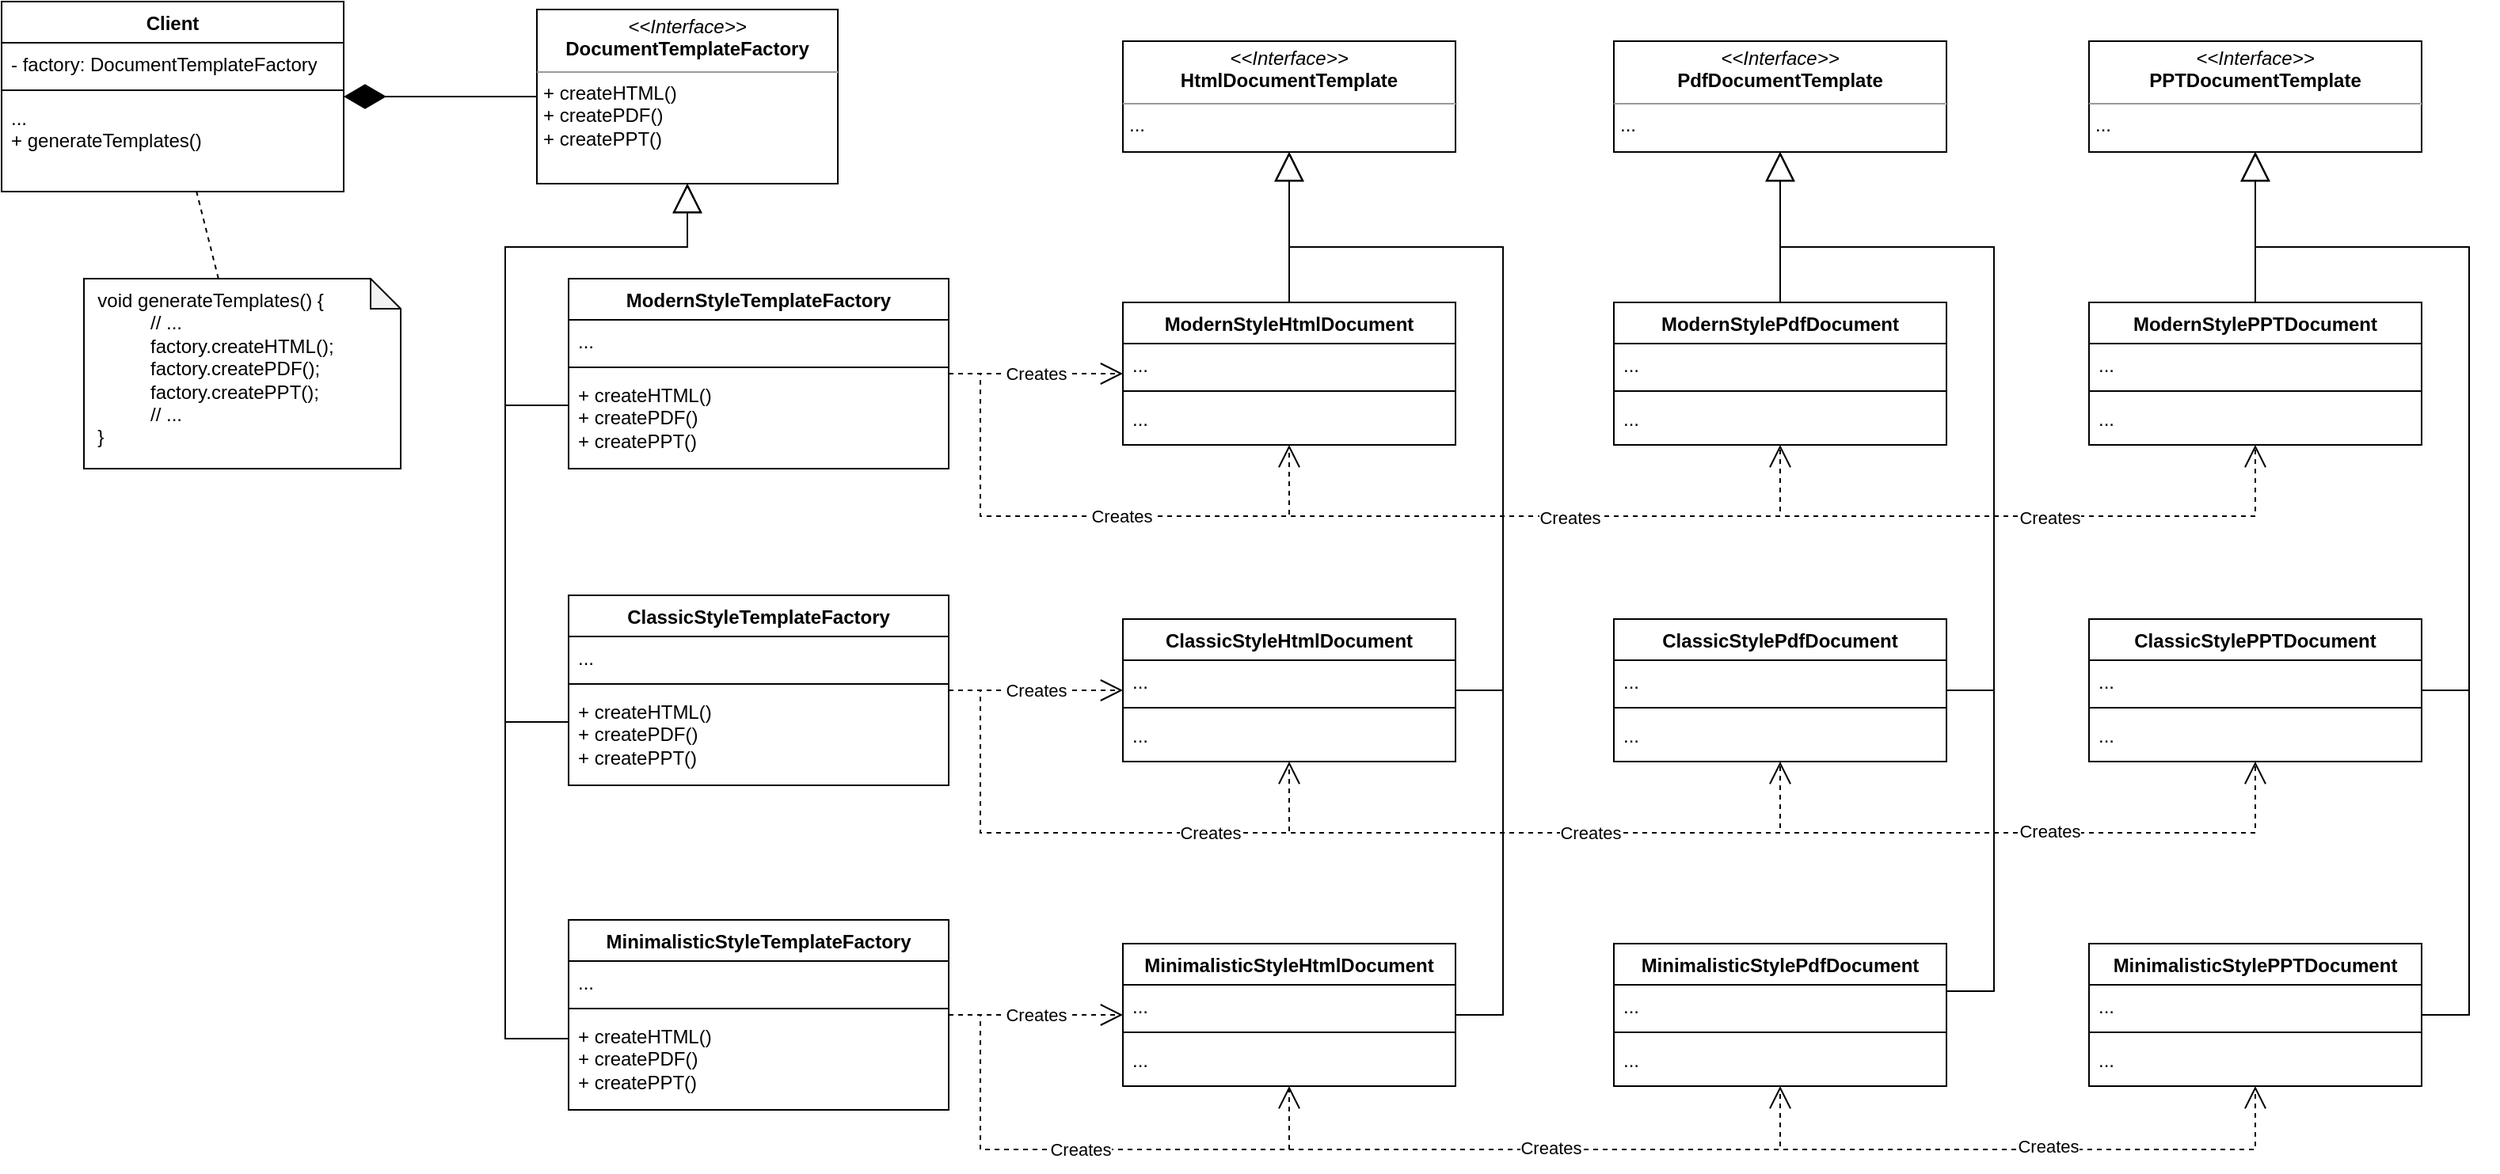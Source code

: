 <mxfile version="21.2.1" type="device">
  <diagram id="C5RBs43oDa-KdzZeNtuy" name="Page-1">
    <mxGraphModel dx="1687" dy="993" grid="1" gridSize="10" guides="1" tooltips="1" connect="1" arrows="1" fold="1" page="1" pageScale="1" pageWidth="827" pageHeight="1169" math="0" shadow="0">
      <root>
        <mxCell id="WIyWlLk6GJQsqaUBKTNV-0" />
        <mxCell id="WIyWlLk6GJQsqaUBKTNV-1" parent="WIyWlLk6GJQsqaUBKTNV-0" />
        <mxCell id="xDa_9qn_PGSCsNxLzw7h-45" value="" style="endArrow=open;endSize=12;dashed=1;html=1;rounded=0;edgeStyle=orthogonalEdgeStyle;" parent="WIyWlLk6GJQsqaUBKTNV-1" source="xDa_9qn_PGSCsNxLzw7h-1" target="xDa_9qn_PGSCsNxLzw7h-35" edge="1">
          <mxGeometry x="-0.013" width="160" relative="1" as="geometry">
            <mxPoint x="1080" y="455" as="sourcePoint" />
            <mxPoint x="1525" y="500" as="targetPoint" />
            <Array as="points">
              <mxPoint x="980" y="300" />
              <mxPoint x="980" y="390" />
              <mxPoint x="1785" y="390" />
            </Array>
            <mxPoint as="offset" />
          </mxGeometry>
        </mxCell>
        <mxCell id="U4TFxbw3F4VU5aIR_DM2-3" value="Creates" style="edgeLabel;html=1;align=center;verticalAlign=middle;resizable=0;points=[];" vertex="1" connectable="0" parent="xDa_9qn_PGSCsNxLzw7h-45">
          <mxGeometry x="0.579" y="-1" relative="1" as="geometry">
            <mxPoint x="27" as="offset" />
          </mxGeometry>
        </mxCell>
        <mxCell id="xDa_9qn_PGSCsNxLzw7h-44" value="" style="endArrow=open;endSize=12;dashed=1;html=1;rounded=0;edgeStyle=orthogonalEdgeStyle;" parent="WIyWlLk6GJQsqaUBKTNV-1" source="xDa_9qn_PGSCsNxLzw7h-1" target="xDa_9qn_PGSCsNxLzw7h-31" edge="1">
          <mxGeometry x="0.138" width="160" relative="1" as="geometry">
            <mxPoint x="1260" y="530" as="sourcePoint" />
            <mxPoint x="1370" y="530" as="targetPoint" />
            <Array as="points">
              <mxPoint x="980" y="300" />
              <mxPoint x="980" y="390" />
              <mxPoint x="1485" y="390" />
            </Array>
            <mxPoint as="offset" />
          </mxGeometry>
        </mxCell>
        <mxCell id="U4TFxbw3F4VU5aIR_DM2-2" value="Creates" style="edgeLabel;html=1;align=center;verticalAlign=middle;resizable=0;points=[];" vertex="1" connectable="0" parent="xDa_9qn_PGSCsNxLzw7h-44">
          <mxGeometry x="0.46" y="-1" relative="1" as="geometry">
            <mxPoint as="offset" />
          </mxGeometry>
        </mxCell>
        <mxCell id="xDa_9qn_PGSCsNxLzw7h-0" value="&lt;p style=&quot;margin:0px;margin-top:4px;text-align:center;&quot;&gt;&lt;i&gt;&amp;lt;&amp;lt;Interface&amp;gt;&amp;gt;&lt;/i&gt;&lt;br&gt;&lt;b&gt;DocumentTemplateFactory&lt;/b&gt;&lt;br&gt;&lt;/p&gt;&lt;hr size=&quot;1&quot;&gt;&lt;p style=&quot;margin:0px;margin-left:4px;&quot;&gt;&lt;/p&gt;&lt;p style=&quot;margin:0px;margin-left:4px;&quot;&gt;+ createHTML()&lt;br&gt;+ createPDF()&lt;br&gt;+ createPPT()&lt;br&gt;&lt;/p&gt;" style="verticalAlign=top;align=left;overflow=fill;fontSize=12;fontFamily=Helvetica;html=1;whiteSpace=wrap;" parent="WIyWlLk6GJQsqaUBKTNV-1" vertex="1">
          <mxGeometry x="700" y="70" width="190" height="110" as="geometry" />
        </mxCell>
        <mxCell id="xDa_9qn_PGSCsNxLzw7h-1" value="ModernStyleTemplateFactory" style="swimlane;fontStyle=1;align=center;verticalAlign=top;childLayout=stackLayout;horizontal=1;startSize=26;horizontalStack=0;resizeParent=1;resizeParentMax=0;resizeLast=0;collapsible=1;marginBottom=0;whiteSpace=wrap;html=1;" parent="WIyWlLk6GJQsqaUBKTNV-1" vertex="1">
          <mxGeometry x="720" y="240" width="240" height="120" as="geometry" />
        </mxCell>
        <mxCell id="xDa_9qn_PGSCsNxLzw7h-2" value="..." style="text;strokeColor=none;fillColor=none;align=left;verticalAlign=top;spacingLeft=4;spacingRight=4;overflow=hidden;rotatable=0;points=[[0,0.5],[1,0.5]];portConstraint=eastwest;whiteSpace=wrap;html=1;" parent="xDa_9qn_PGSCsNxLzw7h-1" vertex="1">
          <mxGeometry y="26" width="240" height="26" as="geometry" />
        </mxCell>
        <mxCell id="xDa_9qn_PGSCsNxLzw7h-3" value="" style="line;strokeWidth=1;fillColor=none;align=left;verticalAlign=middle;spacingTop=-1;spacingLeft=3;spacingRight=3;rotatable=0;labelPosition=right;points=[];portConstraint=eastwest;strokeColor=inherit;" parent="xDa_9qn_PGSCsNxLzw7h-1" vertex="1">
          <mxGeometry y="52" width="240" height="8" as="geometry" />
        </mxCell>
        <mxCell id="xDa_9qn_PGSCsNxLzw7h-4" value="+ createHTML()&lt;br style=&quot;border-color: var(--border-color);&quot;&gt;+ createPDF()&lt;br style=&quot;border-color: var(--border-color);&quot;&gt;+ createPPT()" style="text;strokeColor=none;fillColor=none;align=left;verticalAlign=top;spacingLeft=4;spacingRight=4;overflow=hidden;rotatable=0;points=[[0,0.5],[1,0.5]];portConstraint=eastwest;whiteSpace=wrap;html=1;" parent="xDa_9qn_PGSCsNxLzw7h-1" vertex="1">
          <mxGeometry y="60" width="240" height="60" as="geometry" />
        </mxCell>
        <mxCell id="xDa_9qn_PGSCsNxLzw7h-5" value="ClassicStyleTemplateFactory" style="swimlane;fontStyle=1;align=center;verticalAlign=top;childLayout=stackLayout;horizontal=1;startSize=26;horizontalStack=0;resizeParent=1;resizeParentMax=0;resizeLast=0;collapsible=1;marginBottom=0;whiteSpace=wrap;html=1;" parent="WIyWlLk6GJQsqaUBKTNV-1" vertex="1">
          <mxGeometry x="720" y="440" width="240" height="120" as="geometry" />
        </mxCell>
        <mxCell id="xDa_9qn_PGSCsNxLzw7h-6" value="..." style="text;strokeColor=none;fillColor=none;align=left;verticalAlign=top;spacingLeft=4;spacingRight=4;overflow=hidden;rotatable=0;points=[[0,0.5],[1,0.5]];portConstraint=eastwest;whiteSpace=wrap;html=1;" parent="xDa_9qn_PGSCsNxLzw7h-5" vertex="1">
          <mxGeometry y="26" width="240" height="26" as="geometry" />
        </mxCell>
        <mxCell id="xDa_9qn_PGSCsNxLzw7h-7" value="" style="line;strokeWidth=1;fillColor=none;align=left;verticalAlign=middle;spacingTop=-1;spacingLeft=3;spacingRight=3;rotatable=0;labelPosition=right;points=[];portConstraint=eastwest;strokeColor=inherit;" parent="xDa_9qn_PGSCsNxLzw7h-5" vertex="1">
          <mxGeometry y="52" width="240" height="8" as="geometry" />
        </mxCell>
        <mxCell id="xDa_9qn_PGSCsNxLzw7h-8" value="+ createHTML()&lt;br style=&quot;border-color: var(--border-color);&quot;&gt;+ createPDF()&lt;br style=&quot;border-color: var(--border-color);&quot;&gt;+ createPPT()" style="text;strokeColor=none;fillColor=none;align=left;verticalAlign=top;spacingLeft=4;spacingRight=4;overflow=hidden;rotatable=0;points=[[0,0.5],[1,0.5]];portConstraint=eastwest;whiteSpace=wrap;html=1;" parent="xDa_9qn_PGSCsNxLzw7h-5" vertex="1">
          <mxGeometry y="60" width="240" height="60" as="geometry" />
        </mxCell>
        <mxCell id="xDa_9qn_PGSCsNxLzw7h-9" value="MinimalisticStyleTemplateFactory" style="swimlane;fontStyle=1;align=center;verticalAlign=top;childLayout=stackLayout;horizontal=1;startSize=26;horizontalStack=0;resizeParent=1;resizeParentMax=0;resizeLast=0;collapsible=1;marginBottom=0;whiteSpace=wrap;html=1;" parent="WIyWlLk6GJQsqaUBKTNV-1" vertex="1">
          <mxGeometry x="720" y="645" width="240" height="120" as="geometry" />
        </mxCell>
        <mxCell id="xDa_9qn_PGSCsNxLzw7h-10" value="..." style="text;strokeColor=none;fillColor=none;align=left;verticalAlign=top;spacingLeft=4;spacingRight=4;overflow=hidden;rotatable=0;points=[[0,0.5],[1,0.5]];portConstraint=eastwest;whiteSpace=wrap;html=1;" parent="xDa_9qn_PGSCsNxLzw7h-9" vertex="1">
          <mxGeometry y="26" width="240" height="26" as="geometry" />
        </mxCell>
        <mxCell id="xDa_9qn_PGSCsNxLzw7h-11" value="" style="line;strokeWidth=1;fillColor=none;align=left;verticalAlign=middle;spacingTop=-1;spacingLeft=3;spacingRight=3;rotatable=0;labelPosition=right;points=[];portConstraint=eastwest;strokeColor=inherit;" parent="xDa_9qn_PGSCsNxLzw7h-9" vertex="1">
          <mxGeometry y="52" width="240" height="8" as="geometry" />
        </mxCell>
        <mxCell id="xDa_9qn_PGSCsNxLzw7h-12" value="+ createHTML()&lt;br style=&quot;border-color: var(--border-color);&quot;&gt;+ createPDF()&lt;br style=&quot;border-color: var(--border-color);&quot;&gt;+ createPPT()" style="text;strokeColor=none;fillColor=none;align=left;verticalAlign=top;spacingLeft=4;spacingRight=4;overflow=hidden;rotatable=0;points=[[0,0.5],[1,0.5]];portConstraint=eastwest;whiteSpace=wrap;html=1;" parent="xDa_9qn_PGSCsNxLzw7h-9" vertex="1">
          <mxGeometry y="60" width="240" height="60" as="geometry" />
        </mxCell>
        <mxCell id="xDa_9qn_PGSCsNxLzw7h-13" value="" style="endArrow=block;endSize=16;endFill=0;html=1;rounded=0;edgeStyle=orthogonalEdgeStyle;" parent="WIyWlLk6GJQsqaUBKTNV-1" source="xDa_9qn_PGSCsNxLzw7h-1" target="xDa_9qn_PGSCsNxLzw7h-0" edge="1">
          <mxGeometry width="160" relative="1" as="geometry">
            <mxPoint x="594" y="480" as="sourcePoint" />
            <mxPoint x="754" y="480" as="targetPoint" />
            <Array as="points">
              <mxPoint x="680" y="320" />
              <mxPoint x="680" y="220" />
              <mxPoint x="795" y="220" />
            </Array>
          </mxGeometry>
        </mxCell>
        <mxCell id="xDa_9qn_PGSCsNxLzw7h-14" value="" style="endArrow=block;endSize=16;endFill=0;html=1;rounded=0;edgeStyle=orthogonalEdgeStyle;" parent="WIyWlLk6GJQsqaUBKTNV-1" source="xDa_9qn_PGSCsNxLzw7h-5" target="xDa_9qn_PGSCsNxLzw7h-0" edge="1">
          <mxGeometry width="160" relative="1" as="geometry">
            <mxPoint x="790" y="530" as="sourcePoint" />
            <mxPoint x="950" y="530" as="targetPoint" />
            <Array as="points">
              <mxPoint x="680" y="520" />
              <mxPoint x="680" y="220" />
              <mxPoint x="795" y="220" />
            </Array>
          </mxGeometry>
        </mxCell>
        <mxCell id="xDa_9qn_PGSCsNxLzw7h-15" value="" style="endArrow=block;endSize=16;endFill=0;html=1;rounded=0;edgeStyle=orthogonalEdgeStyle;" parent="WIyWlLk6GJQsqaUBKTNV-1" source="xDa_9qn_PGSCsNxLzw7h-9" target="xDa_9qn_PGSCsNxLzw7h-0" edge="1">
          <mxGeometry width="160" relative="1" as="geometry">
            <mxPoint x="1060" y="610" as="sourcePoint" />
            <mxPoint x="1220" y="610" as="targetPoint" />
            <Array as="points">
              <mxPoint x="680" y="720" />
              <mxPoint x="680" y="220" />
              <mxPoint x="795" y="220" />
            </Array>
          </mxGeometry>
        </mxCell>
        <mxCell id="xDa_9qn_PGSCsNxLzw7h-17" value="Client" style="swimlane;fontStyle=1;align=center;verticalAlign=top;childLayout=stackLayout;horizontal=1;startSize=26;horizontalStack=0;resizeParent=1;resizeParentMax=0;resizeLast=0;collapsible=1;marginBottom=0;whiteSpace=wrap;html=1;" parent="WIyWlLk6GJQsqaUBKTNV-1" vertex="1">
          <mxGeometry x="362" y="65" width="216" height="120" as="geometry" />
        </mxCell>
        <mxCell id="xDa_9qn_PGSCsNxLzw7h-18" value="- factory:&amp;nbsp;DocumentTemplateFactory" style="text;strokeColor=none;fillColor=none;align=left;verticalAlign=top;spacingLeft=4;spacingRight=4;overflow=hidden;rotatable=0;points=[[0,0.5],[1,0.5]];portConstraint=eastwest;whiteSpace=wrap;html=1;" parent="xDa_9qn_PGSCsNxLzw7h-17" vertex="1">
          <mxGeometry y="26" width="216" height="26" as="geometry" />
        </mxCell>
        <mxCell id="xDa_9qn_PGSCsNxLzw7h-19" value="" style="line;strokeWidth=1;fillColor=none;align=left;verticalAlign=middle;spacingTop=-1;spacingLeft=3;spacingRight=3;rotatable=0;labelPosition=right;points=[];portConstraint=eastwest;strokeColor=inherit;" parent="xDa_9qn_PGSCsNxLzw7h-17" vertex="1">
          <mxGeometry y="52" width="216" height="8" as="geometry" />
        </mxCell>
        <mxCell id="xDa_9qn_PGSCsNxLzw7h-20" value="...&lt;br&gt;+ generateTemplates()" style="text;strokeColor=none;fillColor=none;align=left;verticalAlign=top;spacingLeft=4;spacingRight=4;overflow=hidden;rotatable=0;points=[[0,0.5],[1,0.5]];portConstraint=eastwest;whiteSpace=wrap;html=1;" parent="xDa_9qn_PGSCsNxLzw7h-17" vertex="1">
          <mxGeometry y="60" width="216" height="60" as="geometry" />
        </mxCell>
        <mxCell id="xDa_9qn_PGSCsNxLzw7h-23" value="" style="endArrow=diamondThin;endFill=1;endSize=24;html=1;rounded=0;" parent="WIyWlLk6GJQsqaUBKTNV-1" source="xDa_9qn_PGSCsNxLzw7h-0" target="xDa_9qn_PGSCsNxLzw7h-17" edge="1">
          <mxGeometry width="160" relative="1" as="geometry">
            <mxPoint x="530" y="230" as="sourcePoint" />
            <mxPoint x="690" y="230" as="targetPoint" />
          </mxGeometry>
        </mxCell>
        <mxCell id="xDa_9qn_PGSCsNxLzw7h-24" value="&amp;nbsp; void generateTemplates() {&lt;br&gt;&lt;blockquote style=&quot;margin: 0 0 0 40px; border: none; padding: 0px;&quot;&gt; // ...&lt;br&gt; factory.createHTML();&lt;br&gt; factory.createPDF();&lt;br&gt; factory.createPPT();&lt;br&gt; // ...&lt;/blockquote&gt;  &amp;nbsp; }" style="shape=note;whiteSpace=wrap;html=1;backgroundOutline=1;darkOpacity=0.05;align=left;verticalAlign=top;size=19;" parent="WIyWlLk6GJQsqaUBKTNV-1" vertex="1">
          <mxGeometry x="414" y="240" width="200" height="120" as="geometry" />
        </mxCell>
        <mxCell id="xDa_9qn_PGSCsNxLzw7h-25" value="" style="endArrow=none;dashed=1;html=1;rounded=0;" parent="WIyWlLk6GJQsqaUBKTNV-1" source="xDa_9qn_PGSCsNxLzw7h-24" target="xDa_9qn_PGSCsNxLzw7h-17" edge="1">
          <mxGeometry width="50" height="50" relative="1" as="geometry">
            <mxPoint x="590" y="270" as="sourcePoint" />
            <mxPoint x="640" y="220" as="targetPoint" />
          </mxGeometry>
        </mxCell>
        <mxCell id="xDa_9qn_PGSCsNxLzw7h-26" value="&lt;p style=&quot;margin:0px;margin-top:4px;text-align:center;&quot;&gt;&lt;i&gt;&amp;lt;&amp;lt;Interface&amp;gt;&amp;gt;&lt;/i&gt;&lt;br&gt;&lt;b&gt;HtmlDocumentTemplate&lt;/b&gt;&lt;br&gt;&lt;/p&gt;&lt;hr size=&quot;1&quot;&gt;&lt;p style=&quot;margin:0px;margin-left:4px;&quot;&gt;&lt;/p&gt;&lt;p style=&quot;margin:0px;margin-left:4px;&quot;&gt;...&lt;/p&gt;" style="verticalAlign=top;align=left;overflow=fill;fontSize=12;fontFamily=Helvetica;html=1;whiteSpace=wrap;" parent="WIyWlLk6GJQsqaUBKTNV-1" vertex="1">
          <mxGeometry x="1070" y="90" width="210" height="70" as="geometry" />
        </mxCell>
        <mxCell id="xDa_9qn_PGSCsNxLzw7h-27" value="ModernStyleHtmlDocument" style="swimlane;fontStyle=1;align=center;verticalAlign=top;childLayout=stackLayout;horizontal=1;startSize=26;horizontalStack=0;resizeParent=1;resizeParentMax=0;resizeLast=0;collapsible=1;marginBottom=0;whiteSpace=wrap;html=1;" parent="WIyWlLk6GJQsqaUBKTNV-1" vertex="1">
          <mxGeometry x="1070" y="255" width="210" height="90" as="geometry" />
        </mxCell>
        <mxCell id="xDa_9qn_PGSCsNxLzw7h-28" value="..." style="text;strokeColor=none;fillColor=none;align=left;verticalAlign=top;spacingLeft=4;spacingRight=4;overflow=hidden;rotatable=0;points=[[0,0.5],[1,0.5]];portConstraint=eastwest;whiteSpace=wrap;html=1;" parent="xDa_9qn_PGSCsNxLzw7h-27" vertex="1">
          <mxGeometry y="26" width="210" height="26" as="geometry" />
        </mxCell>
        <mxCell id="xDa_9qn_PGSCsNxLzw7h-29" value="" style="line;strokeWidth=1;fillColor=none;align=left;verticalAlign=middle;spacingTop=-1;spacingLeft=3;spacingRight=3;rotatable=0;labelPosition=right;points=[];portConstraint=eastwest;strokeColor=inherit;" parent="xDa_9qn_PGSCsNxLzw7h-27" vertex="1">
          <mxGeometry y="52" width="210" height="8" as="geometry" />
        </mxCell>
        <mxCell id="xDa_9qn_PGSCsNxLzw7h-30" value="..." style="text;strokeColor=none;fillColor=none;align=left;verticalAlign=top;spacingLeft=4;spacingRight=4;overflow=hidden;rotatable=0;points=[[0,0.5],[1,0.5]];portConstraint=eastwest;whiteSpace=wrap;html=1;" parent="xDa_9qn_PGSCsNxLzw7h-27" vertex="1">
          <mxGeometry y="60" width="210" height="30" as="geometry" />
        </mxCell>
        <mxCell id="xDa_9qn_PGSCsNxLzw7h-31" value="ModernStylePdfDocument" style="swimlane;fontStyle=1;align=center;verticalAlign=top;childLayout=stackLayout;horizontal=1;startSize=26;horizontalStack=0;resizeParent=1;resizeParentMax=0;resizeLast=0;collapsible=1;marginBottom=0;whiteSpace=wrap;html=1;" parent="WIyWlLk6GJQsqaUBKTNV-1" vertex="1">
          <mxGeometry x="1380" y="255" width="210" height="90" as="geometry" />
        </mxCell>
        <mxCell id="xDa_9qn_PGSCsNxLzw7h-32" value="..." style="text;strokeColor=none;fillColor=none;align=left;verticalAlign=top;spacingLeft=4;spacingRight=4;overflow=hidden;rotatable=0;points=[[0,0.5],[1,0.5]];portConstraint=eastwest;whiteSpace=wrap;html=1;" parent="xDa_9qn_PGSCsNxLzw7h-31" vertex="1">
          <mxGeometry y="26" width="210" height="26" as="geometry" />
        </mxCell>
        <mxCell id="xDa_9qn_PGSCsNxLzw7h-33" value="" style="line;strokeWidth=1;fillColor=none;align=left;verticalAlign=middle;spacingTop=-1;spacingLeft=3;spacingRight=3;rotatable=0;labelPosition=right;points=[];portConstraint=eastwest;strokeColor=inherit;" parent="xDa_9qn_PGSCsNxLzw7h-31" vertex="1">
          <mxGeometry y="52" width="210" height="8" as="geometry" />
        </mxCell>
        <mxCell id="xDa_9qn_PGSCsNxLzw7h-34" value="..." style="text;strokeColor=none;fillColor=none;align=left;verticalAlign=top;spacingLeft=4;spacingRight=4;overflow=hidden;rotatable=0;points=[[0,0.5],[1,0.5]];portConstraint=eastwest;whiteSpace=wrap;html=1;" parent="xDa_9qn_PGSCsNxLzw7h-31" vertex="1">
          <mxGeometry y="60" width="210" height="30" as="geometry" />
        </mxCell>
        <mxCell id="xDa_9qn_PGSCsNxLzw7h-35" value="ModernStylePPTDocument" style="swimlane;fontStyle=1;align=center;verticalAlign=top;childLayout=stackLayout;horizontal=1;startSize=26;horizontalStack=0;resizeParent=1;resizeParentMax=0;resizeLast=0;collapsible=1;marginBottom=0;whiteSpace=wrap;html=1;" parent="WIyWlLk6GJQsqaUBKTNV-1" vertex="1">
          <mxGeometry x="1680" y="255" width="210" height="90" as="geometry" />
        </mxCell>
        <mxCell id="xDa_9qn_PGSCsNxLzw7h-36" value="..." style="text;strokeColor=none;fillColor=none;align=left;verticalAlign=top;spacingLeft=4;spacingRight=4;overflow=hidden;rotatable=0;points=[[0,0.5],[1,0.5]];portConstraint=eastwest;whiteSpace=wrap;html=1;" parent="xDa_9qn_PGSCsNxLzw7h-35" vertex="1">
          <mxGeometry y="26" width="210" height="26" as="geometry" />
        </mxCell>
        <mxCell id="xDa_9qn_PGSCsNxLzw7h-37" value="" style="line;strokeWidth=1;fillColor=none;align=left;verticalAlign=middle;spacingTop=-1;spacingLeft=3;spacingRight=3;rotatable=0;labelPosition=right;points=[];portConstraint=eastwest;strokeColor=inherit;" parent="xDa_9qn_PGSCsNxLzw7h-35" vertex="1">
          <mxGeometry y="52" width="210" height="8" as="geometry" />
        </mxCell>
        <mxCell id="xDa_9qn_PGSCsNxLzw7h-38" value="..." style="text;strokeColor=none;fillColor=none;align=left;verticalAlign=top;spacingLeft=4;spacingRight=4;overflow=hidden;rotatable=0;points=[[0,0.5],[1,0.5]];portConstraint=eastwest;whiteSpace=wrap;html=1;" parent="xDa_9qn_PGSCsNxLzw7h-35" vertex="1">
          <mxGeometry y="60" width="210" height="30" as="geometry" />
        </mxCell>
        <mxCell id="xDa_9qn_PGSCsNxLzw7h-43" value="Creates" style="endArrow=open;endSize=12;dashed=1;html=1;rounded=0;edgeStyle=orthogonalEdgeStyle;" parent="WIyWlLk6GJQsqaUBKTNV-1" source="xDa_9qn_PGSCsNxLzw7h-1" target="xDa_9qn_PGSCsNxLzw7h-27" edge="1">
          <mxGeometry width="160" relative="1" as="geometry">
            <mxPoint x="1140" y="460" as="sourcePoint" />
            <mxPoint x="1300" y="470" as="targetPoint" />
          </mxGeometry>
        </mxCell>
        <mxCell id="xDa_9qn_PGSCsNxLzw7h-46" value="ClassicStyleHtmlDocument" style="swimlane;fontStyle=1;align=center;verticalAlign=top;childLayout=stackLayout;horizontal=1;startSize=26;horizontalStack=0;resizeParent=1;resizeParentMax=0;resizeLast=0;collapsible=1;marginBottom=0;whiteSpace=wrap;html=1;" parent="WIyWlLk6GJQsqaUBKTNV-1" vertex="1">
          <mxGeometry x="1070" y="455" width="210" height="90" as="geometry" />
        </mxCell>
        <mxCell id="xDa_9qn_PGSCsNxLzw7h-47" value="..." style="text;strokeColor=none;fillColor=none;align=left;verticalAlign=top;spacingLeft=4;spacingRight=4;overflow=hidden;rotatable=0;points=[[0,0.5],[1,0.5]];portConstraint=eastwest;whiteSpace=wrap;html=1;" parent="xDa_9qn_PGSCsNxLzw7h-46" vertex="1">
          <mxGeometry y="26" width="210" height="26" as="geometry" />
        </mxCell>
        <mxCell id="xDa_9qn_PGSCsNxLzw7h-48" value="" style="line;strokeWidth=1;fillColor=none;align=left;verticalAlign=middle;spacingTop=-1;spacingLeft=3;spacingRight=3;rotatable=0;labelPosition=right;points=[];portConstraint=eastwest;strokeColor=inherit;" parent="xDa_9qn_PGSCsNxLzw7h-46" vertex="1">
          <mxGeometry y="52" width="210" height="8" as="geometry" />
        </mxCell>
        <mxCell id="xDa_9qn_PGSCsNxLzw7h-49" value="..." style="text;strokeColor=none;fillColor=none;align=left;verticalAlign=top;spacingLeft=4;spacingRight=4;overflow=hidden;rotatable=0;points=[[0,0.5],[1,0.5]];portConstraint=eastwest;whiteSpace=wrap;html=1;" parent="xDa_9qn_PGSCsNxLzw7h-46" vertex="1">
          <mxGeometry y="60" width="210" height="30" as="geometry" />
        </mxCell>
        <mxCell id="xDa_9qn_PGSCsNxLzw7h-50" value="ClassicStylePdfDocument" style="swimlane;fontStyle=1;align=center;verticalAlign=top;childLayout=stackLayout;horizontal=1;startSize=26;horizontalStack=0;resizeParent=1;resizeParentMax=0;resizeLast=0;collapsible=1;marginBottom=0;whiteSpace=wrap;html=1;" parent="WIyWlLk6GJQsqaUBKTNV-1" vertex="1">
          <mxGeometry x="1380" y="455" width="210" height="90" as="geometry" />
        </mxCell>
        <mxCell id="xDa_9qn_PGSCsNxLzw7h-51" value="..." style="text;strokeColor=none;fillColor=none;align=left;verticalAlign=top;spacingLeft=4;spacingRight=4;overflow=hidden;rotatable=0;points=[[0,0.5],[1,0.5]];portConstraint=eastwest;whiteSpace=wrap;html=1;" parent="xDa_9qn_PGSCsNxLzw7h-50" vertex="1">
          <mxGeometry y="26" width="210" height="26" as="geometry" />
        </mxCell>
        <mxCell id="xDa_9qn_PGSCsNxLzw7h-52" value="" style="line;strokeWidth=1;fillColor=none;align=left;verticalAlign=middle;spacingTop=-1;spacingLeft=3;spacingRight=3;rotatable=0;labelPosition=right;points=[];portConstraint=eastwest;strokeColor=inherit;" parent="xDa_9qn_PGSCsNxLzw7h-50" vertex="1">
          <mxGeometry y="52" width="210" height="8" as="geometry" />
        </mxCell>
        <mxCell id="xDa_9qn_PGSCsNxLzw7h-53" value="..." style="text;strokeColor=none;fillColor=none;align=left;verticalAlign=top;spacingLeft=4;spacingRight=4;overflow=hidden;rotatable=0;points=[[0,0.5],[1,0.5]];portConstraint=eastwest;whiteSpace=wrap;html=1;" parent="xDa_9qn_PGSCsNxLzw7h-50" vertex="1">
          <mxGeometry y="60" width="210" height="30" as="geometry" />
        </mxCell>
        <mxCell id="xDa_9qn_PGSCsNxLzw7h-54" value="ClassicStylePPTDocument" style="swimlane;fontStyle=1;align=center;verticalAlign=top;childLayout=stackLayout;horizontal=1;startSize=26;horizontalStack=0;resizeParent=1;resizeParentMax=0;resizeLast=0;collapsible=1;marginBottom=0;whiteSpace=wrap;html=1;" parent="WIyWlLk6GJQsqaUBKTNV-1" vertex="1">
          <mxGeometry x="1680" y="455" width="210" height="90" as="geometry" />
        </mxCell>
        <mxCell id="xDa_9qn_PGSCsNxLzw7h-55" value="..." style="text;strokeColor=none;fillColor=none;align=left;verticalAlign=top;spacingLeft=4;spacingRight=4;overflow=hidden;rotatable=0;points=[[0,0.5],[1,0.5]];portConstraint=eastwest;whiteSpace=wrap;html=1;" parent="xDa_9qn_PGSCsNxLzw7h-54" vertex="1">
          <mxGeometry y="26" width="210" height="26" as="geometry" />
        </mxCell>
        <mxCell id="xDa_9qn_PGSCsNxLzw7h-56" value="" style="line;strokeWidth=1;fillColor=none;align=left;verticalAlign=middle;spacingTop=-1;spacingLeft=3;spacingRight=3;rotatable=0;labelPosition=right;points=[];portConstraint=eastwest;strokeColor=inherit;" parent="xDa_9qn_PGSCsNxLzw7h-54" vertex="1">
          <mxGeometry y="52" width="210" height="8" as="geometry" />
        </mxCell>
        <mxCell id="xDa_9qn_PGSCsNxLzw7h-57" value="..." style="text;strokeColor=none;fillColor=none;align=left;verticalAlign=top;spacingLeft=4;spacingRight=4;overflow=hidden;rotatable=0;points=[[0,0.5],[1,0.5]];portConstraint=eastwest;whiteSpace=wrap;html=1;" parent="xDa_9qn_PGSCsNxLzw7h-54" vertex="1">
          <mxGeometry y="60" width="210" height="30" as="geometry" />
        </mxCell>
        <mxCell id="xDa_9qn_PGSCsNxLzw7h-61" value="Creates" style="endArrow=open;endSize=12;dashed=1;html=1;rounded=0;edgeStyle=orthogonalEdgeStyle;" parent="WIyWlLk6GJQsqaUBKTNV-1" source="xDa_9qn_PGSCsNxLzw7h-5" target="xDa_9qn_PGSCsNxLzw7h-46" edge="1">
          <mxGeometry width="160" relative="1" as="geometry">
            <mxPoint x="970" y="310" as="sourcePoint" />
            <mxPoint x="1080" y="310" as="targetPoint" />
          </mxGeometry>
        </mxCell>
        <mxCell id="xDa_9qn_PGSCsNxLzw7h-63" value="" style="endArrow=open;endSize=12;dashed=1;html=1;rounded=0;edgeStyle=orthogonalEdgeStyle;" parent="WIyWlLk6GJQsqaUBKTNV-1" source="xDa_9qn_PGSCsNxLzw7h-5" target="xDa_9qn_PGSCsNxLzw7h-46" edge="1">
          <mxGeometry x="-0.013" width="160" relative="1" as="geometry">
            <mxPoint x="950" y="585" as="sourcePoint" />
            <mxPoint x="1625" y="630" as="targetPoint" />
            <Array as="points">
              <mxPoint x="980" y="500" />
              <mxPoint x="980" y="590" />
              <mxPoint x="1175" y="590" />
            </Array>
            <mxPoint as="offset" />
          </mxGeometry>
        </mxCell>
        <mxCell id="xDa_9qn_PGSCsNxLzw7h-64" value="" style="endArrow=open;endSize=12;dashed=1;html=1;rounded=0;edgeStyle=orthogonalEdgeStyle;" parent="WIyWlLk6GJQsqaUBKTNV-1" source="xDa_9qn_PGSCsNxLzw7h-5" target="xDa_9qn_PGSCsNxLzw7h-50" edge="1">
          <mxGeometry x="-0.013" width="160" relative="1" as="geometry">
            <mxPoint x="1050" y="585" as="sourcePoint" />
            <mxPoint x="1270" y="630" as="targetPoint" />
            <Array as="points">
              <mxPoint x="980" y="500" />
              <mxPoint x="980" y="590" />
              <mxPoint x="1485" y="590" />
            </Array>
            <mxPoint as="offset" />
          </mxGeometry>
        </mxCell>
        <mxCell id="xDa_9qn_PGSCsNxLzw7h-65" value="" style="endArrow=open;endSize=12;dashed=1;html=1;rounded=0;edgeStyle=orthogonalEdgeStyle;" parent="WIyWlLk6GJQsqaUBKTNV-1" source="xDa_9qn_PGSCsNxLzw7h-5" target="xDa_9qn_PGSCsNxLzw7h-54" edge="1">
          <mxGeometry x="-0.013" width="160" relative="1" as="geometry">
            <mxPoint x="970" y="510" as="sourcePoint" />
            <mxPoint x="1420" y="555" as="targetPoint" />
            <Array as="points">
              <mxPoint x="980" y="500" />
              <mxPoint x="980" y="590" />
              <mxPoint x="1785" y="590" />
            </Array>
            <mxPoint as="offset" />
          </mxGeometry>
        </mxCell>
        <mxCell id="xDa_9qn_PGSCsNxLzw7h-66" value="Creates" style="edgeLabel;html=1;align=center;verticalAlign=middle;resizable=0;points=[];" parent="xDa_9qn_PGSCsNxLzw7h-65" vertex="1" connectable="0">
          <mxGeometry x="-0.47" relative="1" as="geometry">
            <mxPoint as="offset" />
          </mxGeometry>
        </mxCell>
        <mxCell id="U4TFxbw3F4VU5aIR_DM2-4" value="Creates" style="edgeLabel;html=1;align=center;verticalAlign=middle;resizable=0;points=[];" vertex="1" connectable="0" parent="xDa_9qn_PGSCsNxLzw7h-65">
          <mxGeometry x="0.031" relative="1" as="geometry">
            <mxPoint as="offset" />
          </mxGeometry>
        </mxCell>
        <mxCell id="U4TFxbw3F4VU5aIR_DM2-5" value="Creates" style="edgeLabel;html=1;align=center;verticalAlign=middle;resizable=0;points=[];" vertex="1" connectable="0" parent="xDa_9qn_PGSCsNxLzw7h-65">
          <mxGeometry x="0.569" y="1" relative="1" as="geometry">
            <mxPoint x="32" as="offset" />
          </mxGeometry>
        </mxCell>
        <mxCell id="xDa_9qn_PGSCsNxLzw7h-70" value="Creates" style="endArrow=open;endSize=12;dashed=1;html=1;rounded=0;edgeStyle=orthogonalEdgeStyle;" parent="WIyWlLk6GJQsqaUBKTNV-1" source="xDa_9qn_PGSCsNxLzw7h-1" target="xDa_9qn_PGSCsNxLzw7h-27" edge="1">
          <mxGeometry x="0.138" width="160" relative="1" as="geometry">
            <mxPoint x="970" y="310" as="sourcePoint" />
            <mxPoint x="1415" y="355" as="targetPoint" />
            <Array as="points">
              <mxPoint x="980" y="300" />
              <mxPoint x="980" y="390" />
              <mxPoint x="1175" y="390" />
            </Array>
            <mxPoint as="offset" />
          </mxGeometry>
        </mxCell>
        <mxCell id="xDa_9qn_PGSCsNxLzw7h-71" value="MinimalisticStyleHtmlDocument" style="swimlane;fontStyle=1;align=center;verticalAlign=top;childLayout=stackLayout;horizontal=1;startSize=26;horizontalStack=0;resizeParent=1;resizeParentMax=0;resizeLast=0;collapsible=1;marginBottom=0;whiteSpace=wrap;html=1;" parent="WIyWlLk6GJQsqaUBKTNV-1" vertex="1">
          <mxGeometry x="1070" y="660" width="210" height="90" as="geometry" />
        </mxCell>
        <mxCell id="xDa_9qn_PGSCsNxLzw7h-72" value="..." style="text;strokeColor=none;fillColor=none;align=left;verticalAlign=top;spacingLeft=4;spacingRight=4;overflow=hidden;rotatable=0;points=[[0,0.5],[1,0.5]];portConstraint=eastwest;whiteSpace=wrap;html=1;" parent="xDa_9qn_PGSCsNxLzw7h-71" vertex="1">
          <mxGeometry y="26" width="210" height="26" as="geometry" />
        </mxCell>
        <mxCell id="xDa_9qn_PGSCsNxLzw7h-73" value="" style="line;strokeWidth=1;fillColor=none;align=left;verticalAlign=middle;spacingTop=-1;spacingLeft=3;spacingRight=3;rotatable=0;labelPosition=right;points=[];portConstraint=eastwest;strokeColor=inherit;" parent="xDa_9qn_PGSCsNxLzw7h-71" vertex="1">
          <mxGeometry y="52" width="210" height="8" as="geometry" />
        </mxCell>
        <mxCell id="xDa_9qn_PGSCsNxLzw7h-74" value="..." style="text;strokeColor=none;fillColor=none;align=left;verticalAlign=top;spacingLeft=4;spacingRight=4;overflow=hidden;rotatable=0;points=[[0,0.5],[1,0.5]];portConstraint=eastwest;whiteSpace=wrap;html=1;" parent="xDa_9qn_PGSCsNxLzw7h-71" vertex="1">
          <mxGeometry y="60" width="210" height="30" as="geometry" />
        </mxCell>
        <mxCell id="xDa_9qn_PGSCsNxLzw7h-75" value="MinimalisticStylePdfDocument" style="swimlane;fontStyle=1;align=center;verticalAlign=top;childLayout=stackLayout;horizontal=1;startSize=26;horizontalStack=0;resizeParent=1;resizeParentMax=0;resizeLast=0;collapsible=1;marginBottom=0;whiteSpace=wrap;html=1;" parent="WIyWlLk6GJQsqaUBKTNV-1" vertex="1">
          <mxGeometry x="1380" y="660" width="210" height="90" as="geometry" />
        </mxCell>
        <mxCell id="xDa_9qn_PGSCsNxLzw7h-76" value="..." style="text;strokeColor=none;fillColor=none;align=left;verticalAlign=top;spacingLeft=4;spacingRight=4;overflow=hidden;rotatable=0;points=[[0,0.5],[1,0.5]];portConstraint=eastwest;whiteSpace=wrap;html=1;" parent="xDa_9qn_PGSCsNxLzw7h-75" vertex="1">
          <mxGeometry y="26" width="210" height="26" as="geometry" />
        </mxCell>
        <mxCell id="xDa_9qn_PGSCsNxLzw7h-77" value="" style="line;strokeWidth=1;fillColor=none;align=left;verticalAlign=middle;spacingTop=-1;spacingLeft=3;spacingRight=3;rotatable=0;labelPosition=right;points=[];portConstraint=eastwest;strokeColor=inherit;" parent="xDa_9qn_PGSCsNxLzw7h-75" vertex="1">
          <mxGeometry y="52" width="210" height="8" as="geometry" />
        </mxCell>
        <mxCell id="xDa_9qn_PGSCsNxLzw7h-78" value="..." style="text;strokeColor=none;fillColor=none;align=left;verticalAlign=top;spacingLeft=4;spacingRight=4;overflow=hidden;rotatable=0;points=[[0,0.5],[1,0.5]];portConstraint=eastwest;whiteSpace=wrap;html=1;" parent="xDa_9qn_PGSCsNxLzw7h-75" vertex="1">
          <mxGeometry y="60" width="210" height="30" as="geometry" />
        </mxCell>
        <mxCell id="xDa_9qn_PGSCsNxLzw7h-79" value="MinimalisticStylePPTDocument" style="swimlane;fontStyle=1;align=center;verticalAlign=top;childLayout=stackLayout;horizontal=1;startSize=26;horizontalStack=0;resizeParent=1;resizeParentMax=0;resizeLast=0;collapsible=1;marginBottom=0;whiteSpace=wrap;html=1;" parent="WIyWlLk6GJQsqaUBKTNV-1" vertex="1">
          <mxGeometry x="1680" y="660" width="210" height="90" as="geometry" />
        </mxCell>
        <mxCell id="xDa_9qn_PGSCsNxLzw7h-80" value="..." style="text;strokeColor=none;fillColor=none;align=left;verticalAlign=top;spacingLeft=4;spacingRight=4;overflow=hidden;rotatable=0;points=[[0,0.5],[1,0.5]];portConstraint=eastwest;whiteSpace=wrap;html=1;" parent="xDa_9qn_PGSCsNxLzw7h-79" vertex="1">
          <mxGeometry y="26" width="210" height="26" as="geometry" />
        </mxCell>
        <mxCell id="xDa_9qn_PGSCsNxLzw7h-81" value="" style="line;strokeWidth=1;fillColor=none;align=left;verticalAlign=middle;spacingTop=-1;spacingLeft=3;spacingRight=3;rotatable=0;labelPosition=right;points=[];portConstraint=eastwest;strokeColor=inherit;" parent="xDa_9qn_PGSCsNxLzw7h-79" vertex="1">
          <mxGeometry y="52" width="210" height="8" as="geometry" />
        </mxCell>
        <mxCell id="xDa_9qn_PGSCsNxLzw7h-82" value="..." style="text;strokeColor=none;fillColor=none;align=left;verticalAlign=top;spacingLeft=4;spacingRight=4;overflow=hidden;rotatable=0;points=[[0,0.5],[1,0.5]];portConstraint=eastwest;whiteSpace=wrap;html=1;" parent="xDa_9qn_PGSCsNxLzw7h-79" vertex="1">
          <mxGeometry y="60" width="210" height="30" as="geometry" />
        </mxCell>
        <mxCell id="xDa_9qn_PGSCsNxLzw7h-86" value="Creates" style="endArrow=open;endSize=12;dashed=1;html=1;rounded=0;edgeStyle=orthogonalEdgeStyle;" parent="WIyWlLk6GJQsqaUBKTNV-1" source="xDa_9qn_PGSCsNxLzw7h-9" target="xDa_9qn_PGSCsNxLzw7h-71" edge="1">
          <mxGeometry width="160" relative="1" as="geometry">
            <mxPoint x="970" y="510" as="sourcePoint" />
            <mxPoint x="1080" y="510" as="targetPoint" />
          </mxGeometry>
        </mxCell>
        <mxCell id="xDa_9qn_PGSCsNxLzw7h-87" value="" style="endArrow=open;endSize=12;dashed=1;html=1;rounded=0;edgeStyle=orthogonalEdgeStyle;" parent="WIyWlLk6GJQsqaUBKTNV-1" source="xDa_9qn_PGSCsNxLzw7h-9" target="xDa_9qn_PGSCsNxLzw7h-79" edge="1">
          <mxGeometry x="-0.013" width="160" relative="1" as="geometry">
            <mxPoint x="970" y="510" as="sourcePoint" />
            <mxPoint x="1650" y="555" as="targetPoint" />
            <Array as="points">
              <mxPoint x="980" y="705" />
              <mxPoint x="980" y="790" />
              <mxPoint x="1785" y="790" />
            </Array>
            <mxPoint as="offset" />
          </mxGeometry>
        </mxCell>
        <mxCell id="U4TFxbw3F4VU5aIR_DM2-7" value="Creates" style="edgeLabel;html=1;align=center;verticalAlign=middle;resizable=0;points=[];" vertex="1" connectable="0" parent="xDa_9qn_PGSCsNxLzw7h-87">
          <mxGeometry x="0.634" y="2" relative="1" as="geometry">
            <mxPoint x="3" as="offset" />
          </mxGeometry>
        </mxCell>
        <mxCell id="xDa_9qn_PGSCsNxLzw7h-89" value="" style="endArrow=open;endSize=12;dashed=1;html=1;rounded=0;edgeStyle=orthogonalEdgeStyle;" parent="WIyWlLk6GJQsqaUBKTNV-1" source="xDa_9qn_PGSCsNxLzw7h-9" target="xDa_9qn_PGSCsNxLzw7h-75" edge="1">
          <mxGeometry x="-0.013" width="160" relative="1" as="geometry">
            <mxPoint x="970" y="715" as="sourcePoint" />
            <mxPoint x="1660" y="760" as="targetPoint" />
            <Array as="points">
              <mxPoint x="980" y="705" />
              <mxPoint x="980" y="790" />
              <mxPoint x="1485" y="790" />
            </Array>
            <mxPoint as="offset" />
          </mxGeometry>
        </mxCell>
        <mxCell id="U4TFxbw3F4VU5aIR_DM2-6" value="Creates" style="edgeLabel;html=1;align=center;verticalAlign=middle;resizable=0;points=[];" vertex="1" connectable="0" parent="xDa_9qn_PGSCsNxLzw7h-89">
          <mxGeometry x="0.429" y="1" relative="1" as="geometry">
            <mxPoint as="offset" />
          </mxGeometry>
        </mxCell>
        <mxCell id="xDa_9qn_PGSCsNxLzw7h-90" value="Creates" style="endArrow=open;endSize=12;dashed=1;html=1;rounded=0;edgeStyle=orthogonalEdgeStyle;" parent="WIyWlLk6GJQsqaUBKTNV-1" source="xDa_9qn_PGSCsNxLzw7h-9" target="xDa_9qn_PGSCsNxLzw7h-71" edge="1">
          <mxGeometry x="-0.013" width="160" relative="1" as="geometry">
            <mxPoint x="970" y="715" as="sourcePoint" />
            <mxPoint x="1420" y="760" as="targetPoint" />
            <Array as="points">
              <mxPoint x="980" y="705" />
              <mxPoint x="980" y="790" />
              <mxPoint x="1175" y="790" />
            </Array>
            <mxPoint as="offset" />
          </mxGeometry>
        </mxCell>
        <mxCell id="U4TFxbw3F4VU5aIR_DM2-0" value="&lt;p style=&quot;margin:0px;margin-top:4px;text-align:center;&quot;&gt;&lt;i&gt;&amp;lt;&amp;lt;Interface&amp;gt;&amp;gt;&lt;/i&gt;&lt;br&gt;&lt;b&gt;PdfDocumentTemplate&lt;/b&gt;&lt;br&gt;&lt;/p&gt;&lt;hr size=&quot;1&quot;&gt;&lt;p style=&quot;margin:0px;margin-left:4px;&quot;&gt;&lt;/p&gt;&lt;p style=&quot;margin:0px;margin-left:4px;&quot;&gt;...&lt;/p&gt;" style="verticalAlign=top;align=left;overflow=fill;fontSize=12;fontFamily=Helvetica;html=1;whiteSpace=wrap;" vertex="1" parent="WIyWlLk6GJQsqaUBKTNV-1">
          <mxGeometry x="1380" y="90" width="210" height="70" as="geometry" />
        </mxCell>
        <mxCell id="U4TFxbw3F4VU5aIR_DM2-1" value="&lt;p style=&quot;margin:0px;margin-top:4px;text-align:center;&quot;&gt;&lt;i&gt;&amp;lt;&amp;lt;Interface&amp;gt;&amp;gt;&lt;/i&gt;&lt;br&gt;&lt;b&gt;PPTDocumentTemplate&lt;/b&gt;&lt;br&gt;&lt;/p&gt;&lt;hr size=&quot;1&quot;&gt;&lt;p style=&quot;margin:0px;margin-left:4px;&quot;&gt;&lt;/p&gt;&lt;p style=&quot;margin:0px;margin-left:4px;&quot;&gt;...&lt;/p&gt;" style="verticalAlign=top;align=left;overflow=fill;fontSize=12;fontFamily=Helvetica;html=1;whiteSpace=wrap;" vertex="1" parent="WIyWlLk6GJQsqaUBKTNV-1">
          <mxGeometry x="1680" y="90" width="210" height="70" as="geometry" />
        </mxCell>
        <mxCell id="U4TFxbw3F4VU5aIR_DM2-8" value="" style="endArrow=block;endSize=16;endFill=0;html=1;rounded=0;" edge="1" parent="WIyWlLk6GJQsqaUBKTNV-1" source="xDa_9qn_PGSCsNxLzw7h-27" target="xDa_9qn_PGSCsNxLzw7h-26">
          <mxGeometry width="160" relative="1" as="geometry">
            <mxPoint x="1120" y="200" as="sourcePoint" />
            <mxPoint x="1280" y="200" as="targetPoint" />
          </mxGeometry>
        </mxCell>
        <mxCell id="U4TFxbw3F4VU5aIR_DM2-9" value="" style="endArrow=block;endSize=16;endFill=0;html=1;rounded=0;" edge="1" parent="WIyWlLk6GJQsqaUBKTNV-1" source="xDa_9qn_PGSCsNxLzw7h-31" target="U4TFxbw3F4VU5aIR_DM2-0">
          <mxGeometry width="160" relative="1" as="geometry">
            <mxPoint x="1390" y="190" as="sourcePoint" />
            <mxPoint x="1550" y="190" as="targetPoint" />
          </mxGeometry>
        </mxCell>
        <mxCell id="U4TFxbw3F4VU5aIR_DM2-10" value="" style="endArrow=block;endSize=16;endFill=0;html=1;rounded=0;" edge="1" parent="WIyWlLk6GJQsqaUBKTNV-1" source="xDa_9qn_PGSCsNxLzw7h-35" target="U4TFxbw3F4VU5aIR_DM2-1">
          <mxGeometry width="160" relative="1" as="geometry">
            <mxPoint x="1710" y="200" as="sourcePoint" />
            <mxPoint x="1870" y="200" as="targetPoint" />
          </mxGeometry>
        </mxCell>
        <mxCell id="U4TFxbw3F4VU5aIR_DM2-11" value="" style="endArrow=block;endSize=16;endFill=0;html=1;rounded=0;edgeStyle=orthogonalEdgeStyle;" edge="1" parent="WIyWlLk6GJQsqaUBKTNV-1" source="xDa_9qn_PGSCsNxLzw7h-46" target="xDa_9qn_PGSCsNxLzw7h-26">
          <mxGeometry width="160" relative="1" as="geometry">
            <mxPoint x="1340" y="305" as="sourcePoint" />
            <mxPoint x="1340" y="210" as="targetPoint" />
            <Array as="points">
              <mxPoint x="1310" y="500" />
              <mxPoint x="1310" y="220" />
              <mxPoint x="1175" y="220" />
            </Array>
          </mxGeometry>
        </mxCell>
        <mxCell id="U4TFxbw3F4VU5aIR_DM2-12" value="" style="endArrow=block;endSize=16;endFill=0;html=1;rounded=0;edgeStyle=orthogonalEdgeStyle;" edge="1" parent="WIyWlLk6GJQsqaUBKTNV-1" source="xDa_9qn_PGSCsNxLzw7h-71" target="xDa_9qn_PGSCsNxLzw7h-26">
          <mxGeometry width="160" relative="1" as="geometry">
            <mxPoint x="1290" y="510" as="sourcePoint" />
            <mxPoint x="1185" y="170" as="targetPoint" />
            <Array as="points">
              <mxPoint x="1310" y="705" />
              <mxPoint x="1310" y="220" />
              <mxPoint x="1175" y="220" />
            </Array>
          </mxGeometry>
        </mxCell>
        <mxCell id="U4TFxbw3F4VU5aIR_DM2-14" value="" style="endArrow=block;endSize=16;endFill=0;html=1;rounded=0;edgeStyle=orthogonalEdgeStyle;" edge="1" parent="WIyWlLk6GJQsqaUBKTNV-1" source="xDa_9qn_PGSCsNxLzw7h-50" target="U4TFxbw3F4VU5aIR_DM2-0">
          <mxGeometry width="160" relative="1" as="geometry">
            <mxPoint x="1630" y="305" as="sourcePoint" />
            <mxPoint x="1630" y="210" as="targetPoint" />
            <Array as="points">
              <mxPoint x="1620" y="500" />
              <mxPoint x="1620" y="220" />
              <mxPoint x="1485" y="220" />
            </Array>
          </mxGeometry>
        </mxCell>
        <mxCell id="U4TFxbw3F4VU5aIR_DM2-15" value="" style="endArrow=block;endSize=16;endFill=0;html=1;rounded=0;edgeStyle=orthogonalEdgeStyle;" edge="1" parent="WIyWlLk6GJQsqaUBKTNV-1" source="xDa_9qn_PGSCsNxLzw7h-75" target="U4TFxbw3F4VU5aIR_DM2-0">
          <mxGeometry width="160" relative="1" as="geometry">
            <mxPoint x="1635" y="690" as="sourcePoint" />
            <mxPoint x="1530" y="350" as="targetPoint" />
            <Array as="points">
              <mxPoint x="1620" y="690" />
              <mxPoint x="1620" y="220" />
              <mxPoint x="1485" y="220" />
            </Array>
          </mxGeometry>
        </mxCell>
        <mxCell id="U4TFxbw3F4VU5aIR_DM2-16" value="" style="endArrow=block;endSize=16;endFill=0;html=1;rounded=0;edgeStyle=orthogonalEdgeStyle;" edge="1" parent="WIyWlLk6GJQsqaUBKTNV-1" source="xDa_9qn_PGSCsNxLzw7h-54" target="U4TFxbw3F4VU5aIR_DM2-1">
          <mxGeometry width="160" relative="1" as="geometry">
            <mxPoint x="2020" y="385" as="sourcePoint" />
            <mxPoint x="2020" y="290" as="targetPoint" />
            <Array as="points">
              <mxPoint x="1920" y="500" />
              <mxPoint x="1920" y="220" />
              <mxPoint x="1785" y="220" />
            </Array>
          </mxGeometry>
        </mxCell>
        <mxCell id="U4TFxbw3F4VU5aIR_DM2-17" value="" style="endArrow=block;endSize=16;endFill=0;html=1;rounded=0;edgeStyle=orthogonalEdgeStyle;" edge="1" parent="WIyWlLk6GJQsqaUBKTNV-1" source="xDa_9qn_PGSCsNxLzw7h-79" target="U4TFxbw3F4VU5aIR_DM2-1">
          <mxGeometry width="160" relative="1" as="geometry">
            <mxPoint x="2172" y="630" as="sourcePoint" />
            <mxPoint x="2067" y="290" as="targetPoint" />
            <Array as="points">
              <mxPoint x="1920" y="705" />
              <mxPoint x="1920" y="220" />
              <mxPoint x="1785" y="220" />
            </Array>
          </mxGeometry>
        </mxCell>
      </root>
    </mxGraphModel>
  </diagram>
</mxfile>
